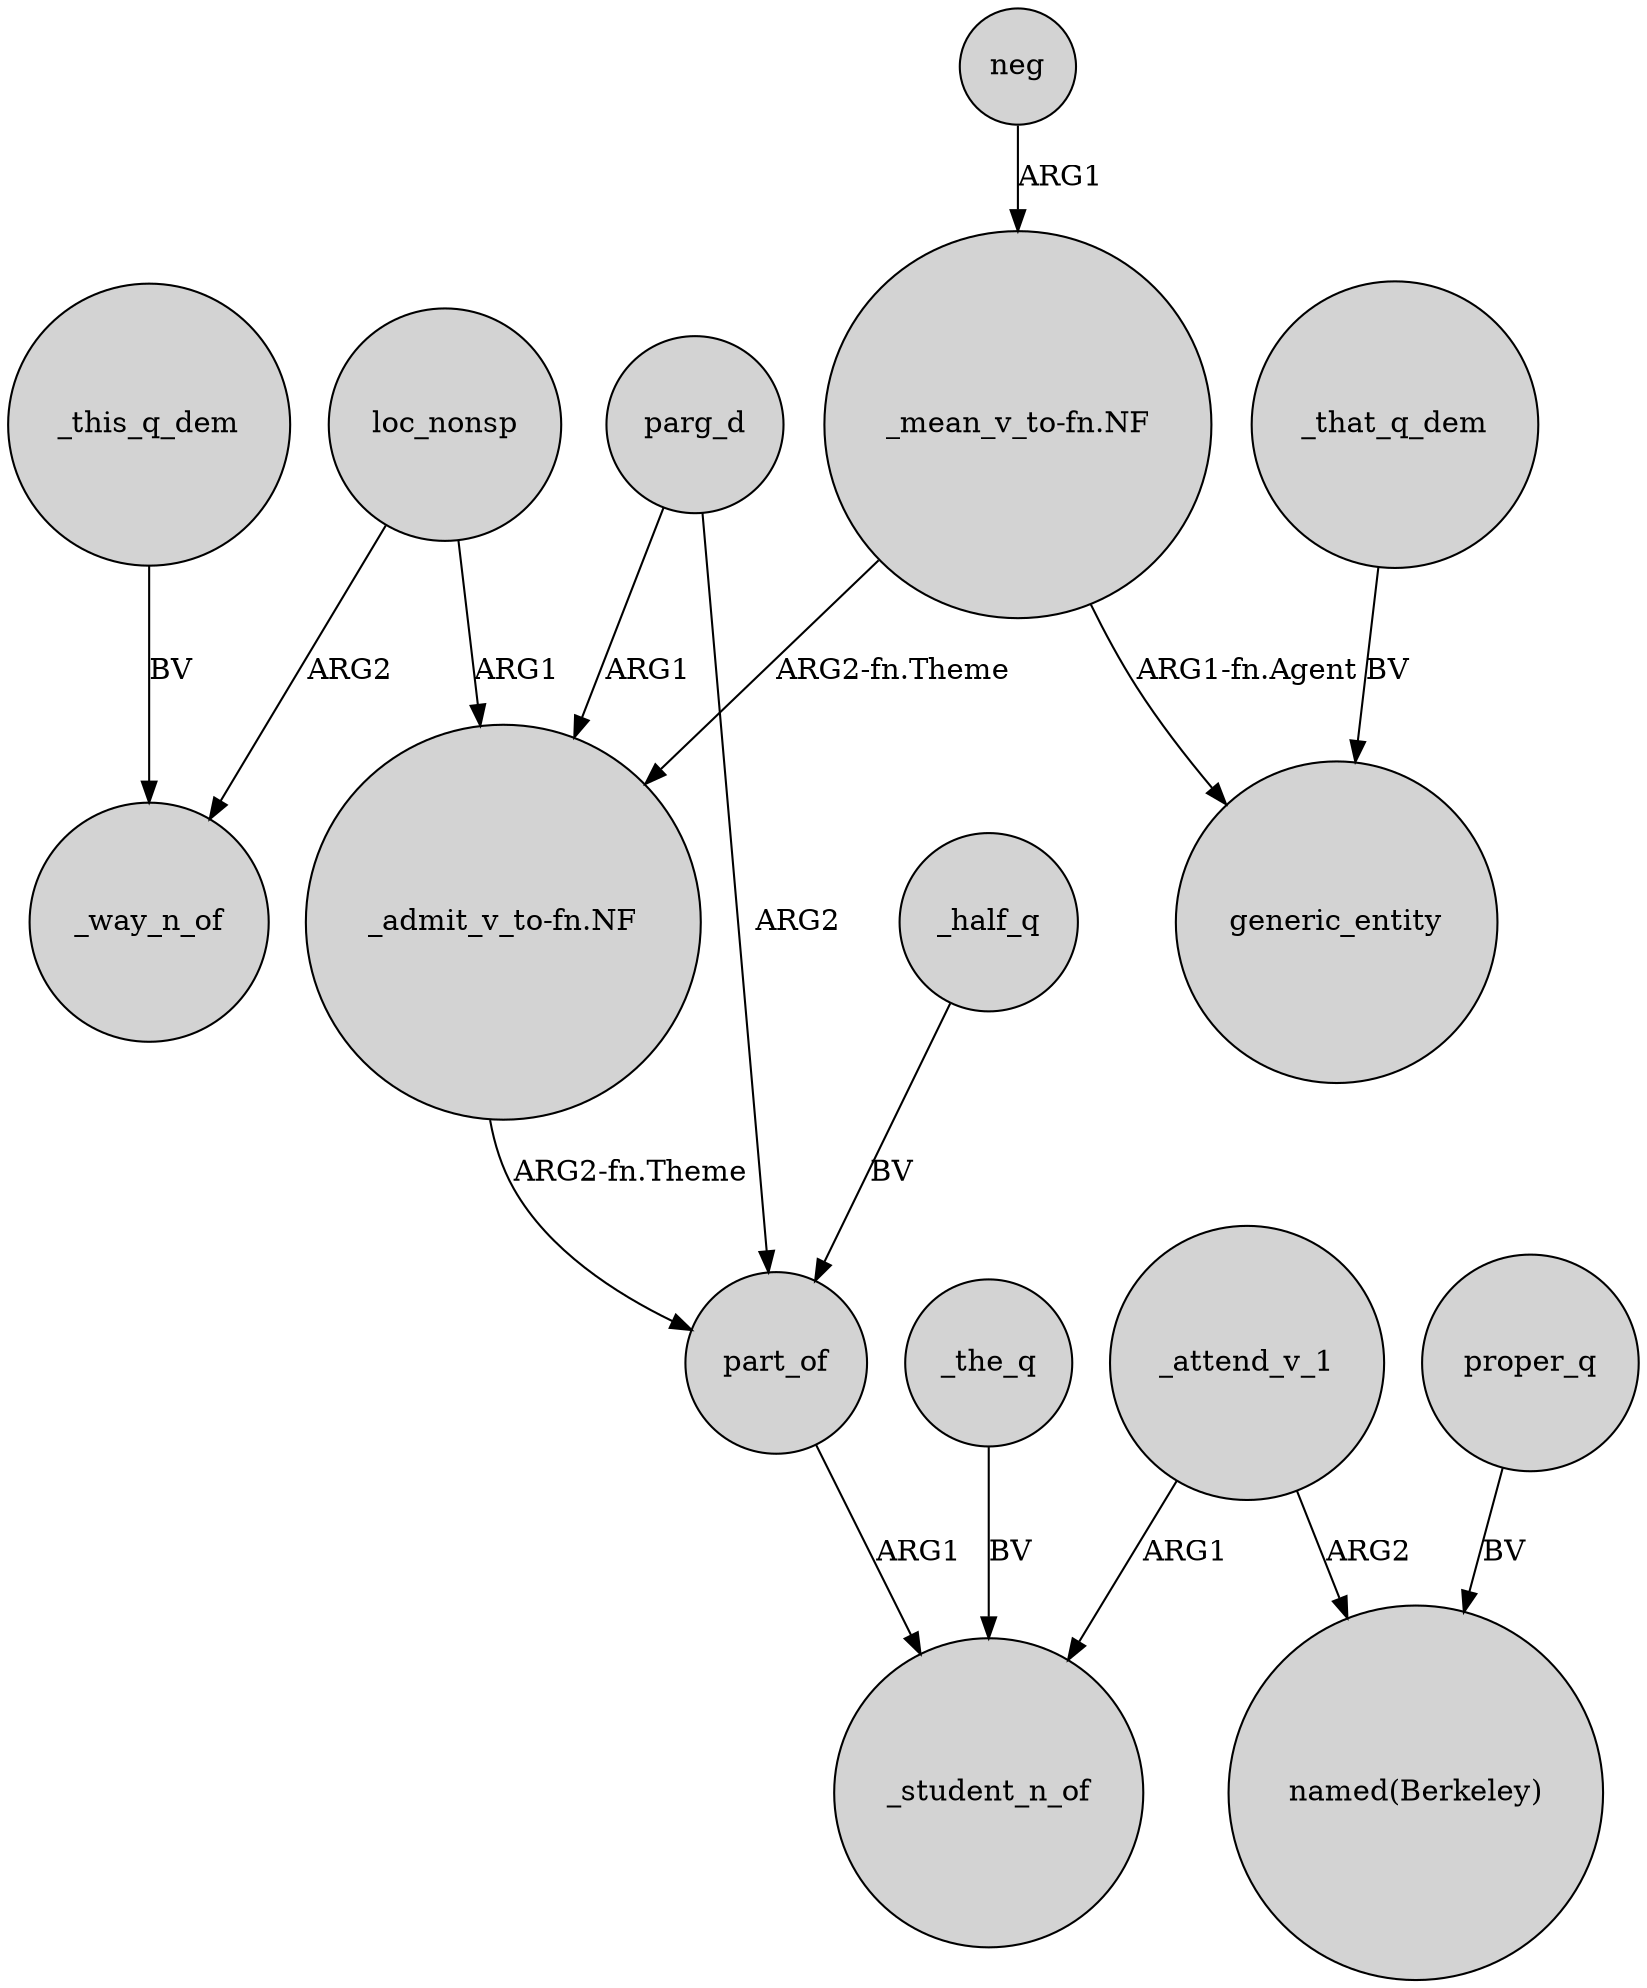 digraph {
	node [shape=circle style=filled]
	loc_nonsp -> _way_n_of [label=ARG2]
	_attend_v_1 -> "named(Berkeley)" [label=ARG2]
	"_mean_v_to-fn.NF" -> generic_entity [label="ARG1-fn.Agent"]
	part_of -> _student_n_of [label=ARG1]
	"_mean_v_to-fn.NF" -> "_admit_v_to-fn.NF" [label="ARG2-fn.Theme"]
	parg_d -> part_of [label=ARG2]
	"_admit_v_to-fn.NF" -> part_of [label="ARG2-fn.Theme"]
	_this_q_dem -> _way_n_of [label=BV]
	_that_q_dem -> generic_entity [label=BV]
	_half_q -> part_of [label=BV]
	loc_nonsp -> "_admit_v_to-fn.NF" [label=ARG1]
	_the_q -> _student_n_of [label=BV]
	parg_d -> "_admit_v_to-fn.NF" [label=ARG1]
	proper_q -> "named(Berkeley)" [label=BV]
	_attend_v_1 -> _student_n_of [label=ARG1]
	neg -> "_mean_v_to-fn.NF" [label=ARG1]
}
